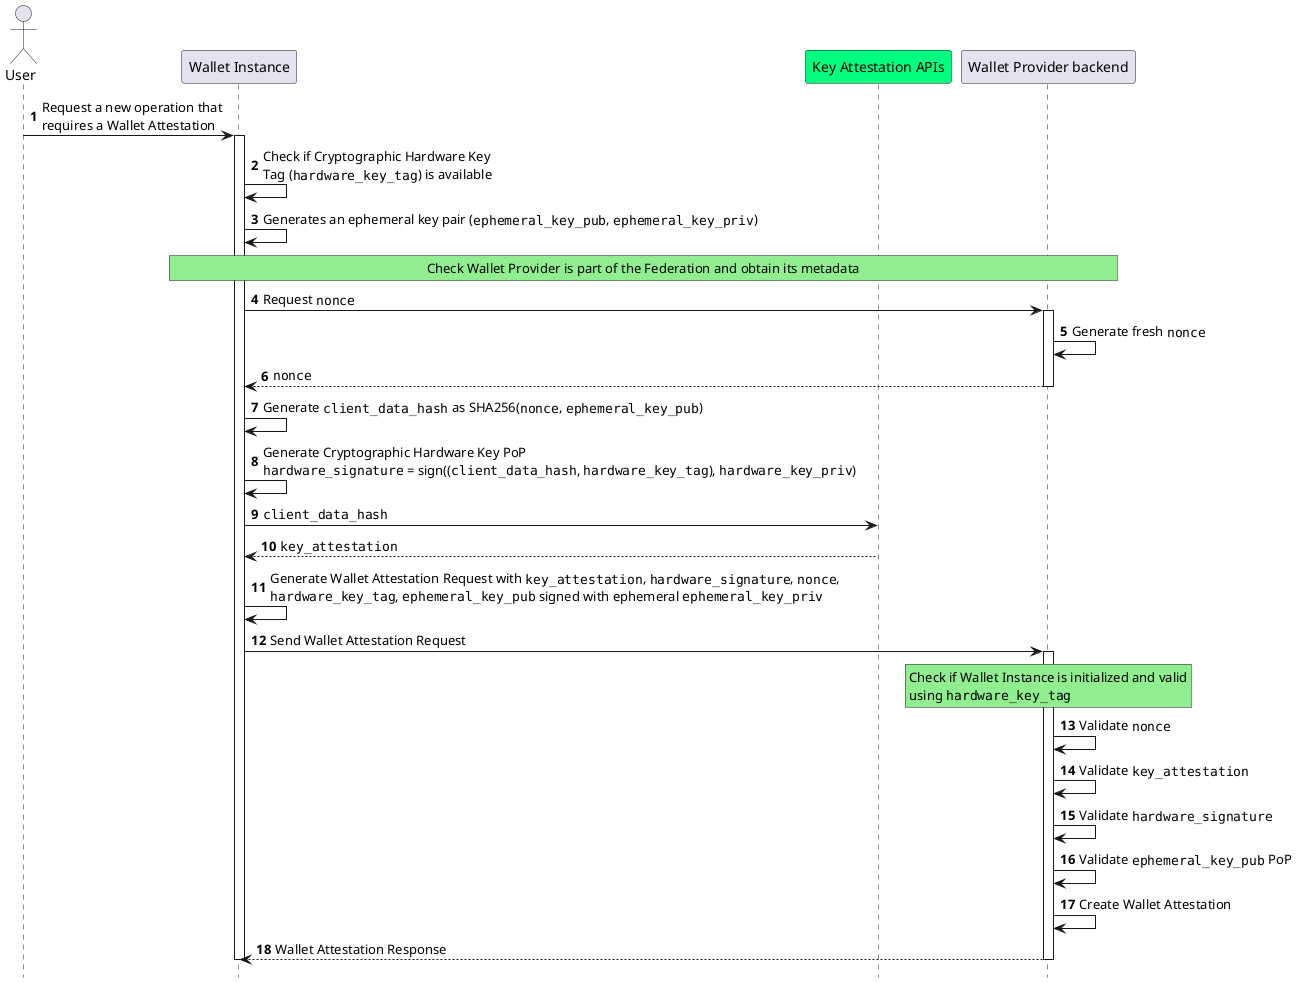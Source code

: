 @startuml Wallet Attestation Issuance
autonumber
hide footbox
'participant

actor "User" as user
participant "Wallet Instance" as app 
participant "Key Attestation APIs" as aats #springgreen
participant "Wallet Provider backend" as bck


user->app: Request a new operation that\nrequires a Wallet Attestation
activate app

app->app: Check if Cryptographic Hardware Key \nTag (""hardware_key_tag"") is available


app->app: Generates an ephemeral key pair (""ephemeral_key_pub"", ""ephemeral_key_priv"")

rnote over app,bck #LIGHTGREEN
Check Wallet Provider is part of the Federation and obtain its metadata
endrnote


app->bck: Request ""nonce""
activate bck

bck->bck: Generate fresh ""nonce""

bck-->app: ""nonce""
deactivate bck


app->app: Generate ""client_data_hash"" as SHA256(""nonce"", ""ephemeral_key_pub"")

app->app: Generate Cryptographic Hardware Key PoP\n""hardware_signature"" = sign((""client_data_hash"", ""hardware_key_tag""), ""hardware_key_priv"")

app->aats: ""client_data_hash""
aats-->app: ""key_attestation""

app->app: Generate Wallet Attestation Request with ""key_attestation"", ""hardware_signature"", ""nonce"",\n""hardware_key_tag"", ""ephemeral_key_pub"" signed with ephemeral ""ephemeral_key_priv""
app->bck: Send Wallet Attestation Request
activate bck
rnote over bck,bck #LIGHTGREEN
Check if Wallet Instance is initialized and valid
using ""hardware_key_tag""
endrnote
bck->bck: Validate ""nonce""
bck->bck: Validate ""key_attestation""
bck->bck: Validate ""hardware_signature""
bck->bck: Validate ""ephemeral_key_pub"" PoP
bck->bck: Create Wallet Attestation
bck-->app: Wallet Attestation Response
deactivate bck

deactivate app
@enduml